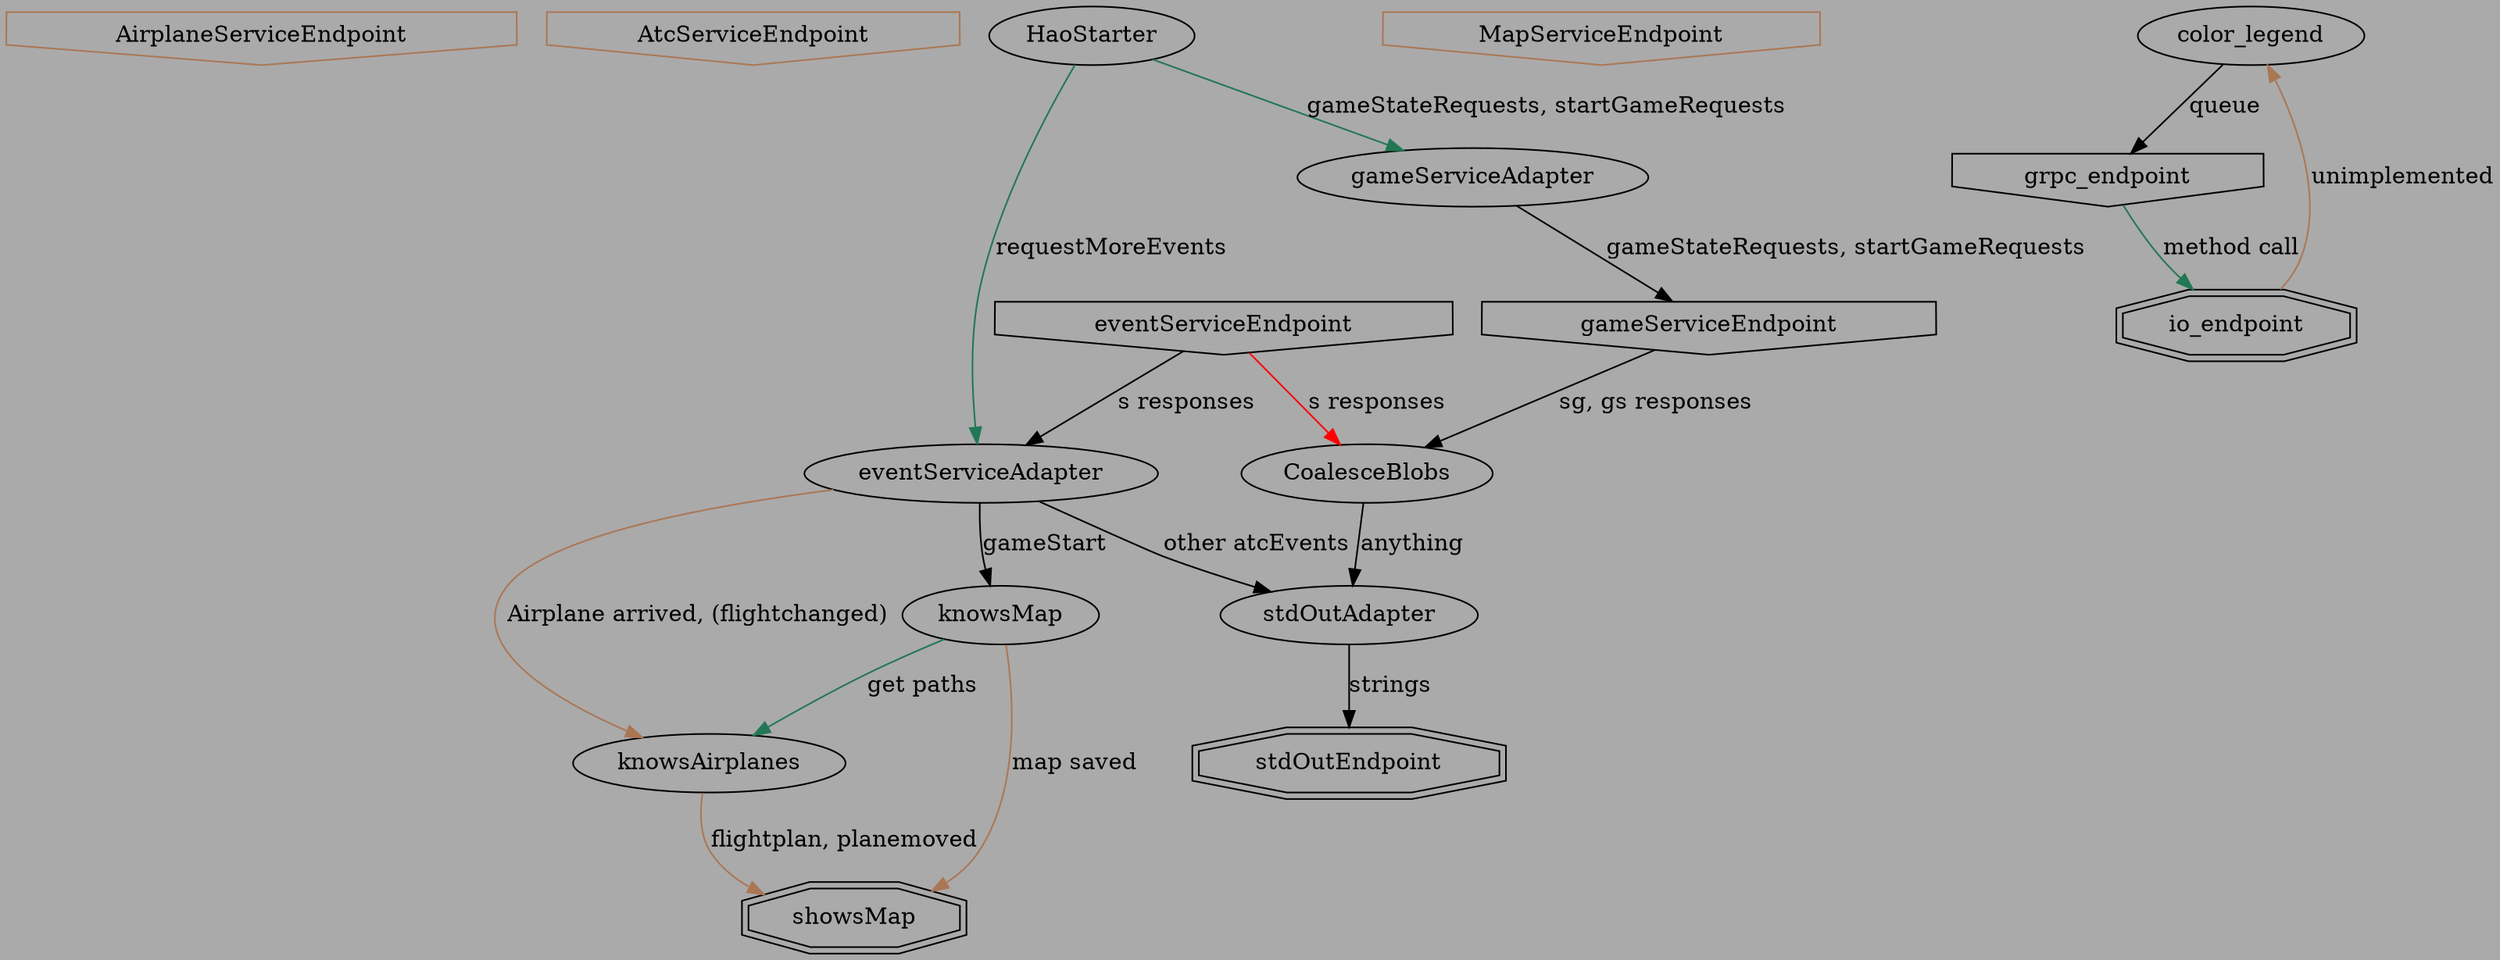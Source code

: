 
digraph bey1800_stoptracking_pageflow
{

/*
*/
	bgcolor = "#AAAAAA"

	AirplaneServiceEndpoint [ shape = invhouse color = "#AA7755" ]; # for updating flight plans
	AtcServiceEndpoint [ shape = invhouse color = "#AA7755" ]; # for game version
	CoalesceBlobs;
	# eventDuplicator [ color = "#AA7755" ];
	eventServiceAdapter;
	eventServiceEndpoint [ shape = invhouse ];
	gameServiceAdapter;
	gameServiceEndpoint [ shape = invhouse ];
	HaoStarter;
	knowsAirplanes;
	knowsMap;
	MapServiceEndpoint [ shape = invhouse color = "#AA7755" ]; # for node to point conversion
	stdOutAdapter;
	stdOutEndpoint [ shape = doubleoctagon ];
	showsMap [ shape = doubleoctagon ];
	color_legend;
	grpc_endpoint [ shape = invhouse ];
	io_endpoint [ shape = doubleoctagon ];

	# [ label = "" ];

	CoalesceBlobs -> stdOutAdapter [ label = "anything" ];

	HaoStarter -> eventServiceAdapter [ label = "requestMoreEvents" color = "#227755" ]; # while I'd prefer a queue message, those are proprietary. maybe have a separate queue for 'requests events' that accepts a haoevent and inserts a atc/grpc request in the adapter-endpoint queue
	HaoStarter -> gameServiceAdapter [ label = "gameStateRequests, startGameRequests" color = "#227755" ];

	gameServiceAdapter -> gameServiceEndpoint [ label = "gameStateRequests, startGameRequests" ];

	gameServiceEndpoint -> CoalesceBlobs [ label = "sg, gs responses" ];

	eventServiceEndpoint -> eventServiceAdapter [ label = "s responses" ];
	eventServiceEndpoint -> CoalesceBlobs [ label = "s responses" color = "red" ]; # sever this, it is a duplicate and may starve the esadapter

	eventServiceAdapter -> knowsMap [ label = "gameStart" ];
	eventServiceAdapter -> stdOutAdapter [ label = "other atcEvents" ];
	eventServiceAdapter -> knowsAirplanes [ label = "Airplane arrived, (flightchanged)" color = "#AA7755" ];

	knowsAirplanes -> showsMap [ label = "flightplan, planemoved" color = "#AA7755" ];

	knowsMap -> showsMap [ label = "map saved" color = "#AA7755" ];
	knowsMap -> knowsAirplanes [ label = "get paths" color = "#227755" ];

	stdOutAdapter -> stdOutEndpoint [ label = "strings" ];

	color_legend -> grpc_endpoint [ label = "queue" ];

	grpc_endpoint -> io_endpoint [ label = "method call" color = "#227755" ];

	io_endpoint -> color_legend [ label = "unimplemented" color = "#AA7755" ];

	# ->  [ label = "" ];
}

















